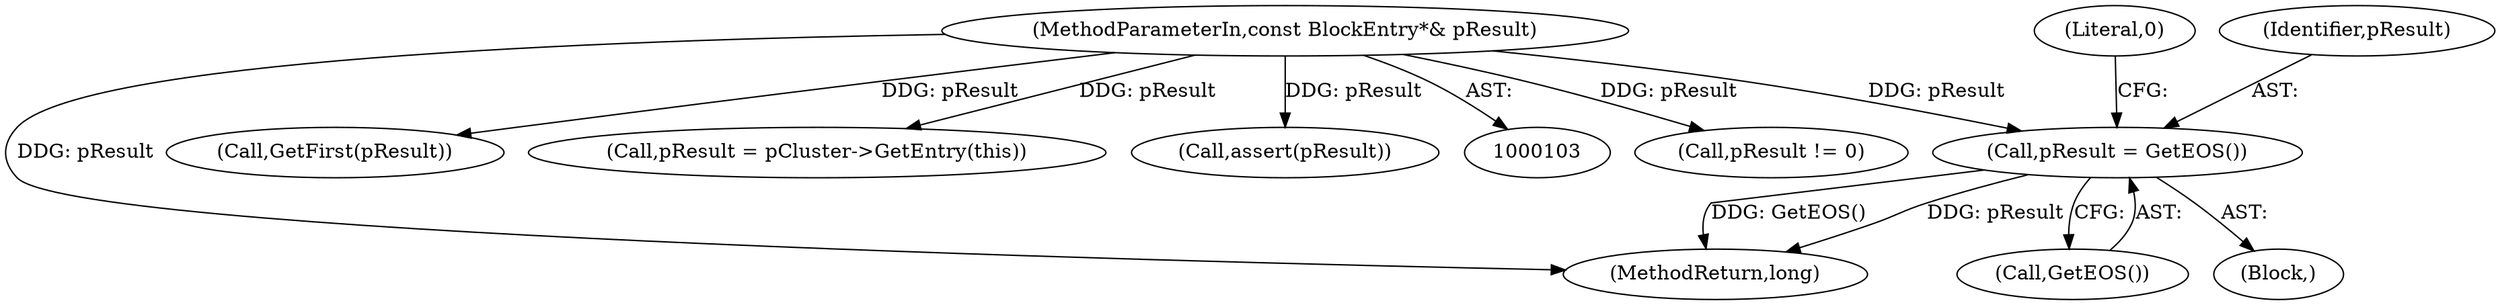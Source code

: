 digraph "1_Android_04839626ed859623901ebd3a5fd483982186b59d_197@pointer" {
"1000275" [label="(Call,pResult = GetEOS())"];
"1000105" [label="(MethodParameterIn,const BlockEntry*& pResult)"];
"1000268" [label="(Call,pResult != 0)"];
"1000279" [label="(Literal,0)"];
"1000280" [label="(MethodReturn,long)"];
"1000277" [label="(Call,GetEOS())"];
"1000276" [label="(Identifier,pResult)"];
"1000110" [label="(Call,GetFirst(pResult))"];
"1000105" [label="(MethodParameterIn,const BlockEntry*& pResult)"];
"1000106" [label="(Block,)"];
"1000262" [label="(Call,pResult = pCluster->GetEntry(this))"];
"1000118" [label="(Call,assert(pResult))"];
"1000275" [label="(Call,pResult = GetEOS())"];
"1000275" -> "1000106"  [label="AST: "];
"1000275" -> "1000277"  [label="CFG: "];
"1000276" -> "1000275"  [label="AST: "];
"1000277" -> "1000275"  [label="AST: "];
"1000279" -> "1000275"  [label="CFG: "];
"1000275" -> "1000280"  [label="DDG: pResult"];
"1000275" -> "1000280"  [label="DDG: GetEOS()"];
"1000105" -> "1000275"  [label="DDG: pResult"];
"1000105" -> "1000103"  [label="AST: "];
"1000105" -> "1000280"  [label="DDG: pResult"];
"1000105" -> "1000110"  [label="DDG: pResult"];
"1000105" -> "1000118"  [label="DDG: pResult"];
"1000105" -> "1000262"  [label="DDG: pResult"];
"1000105" -> "1000268"  [label="DDG: pResult"];
}
